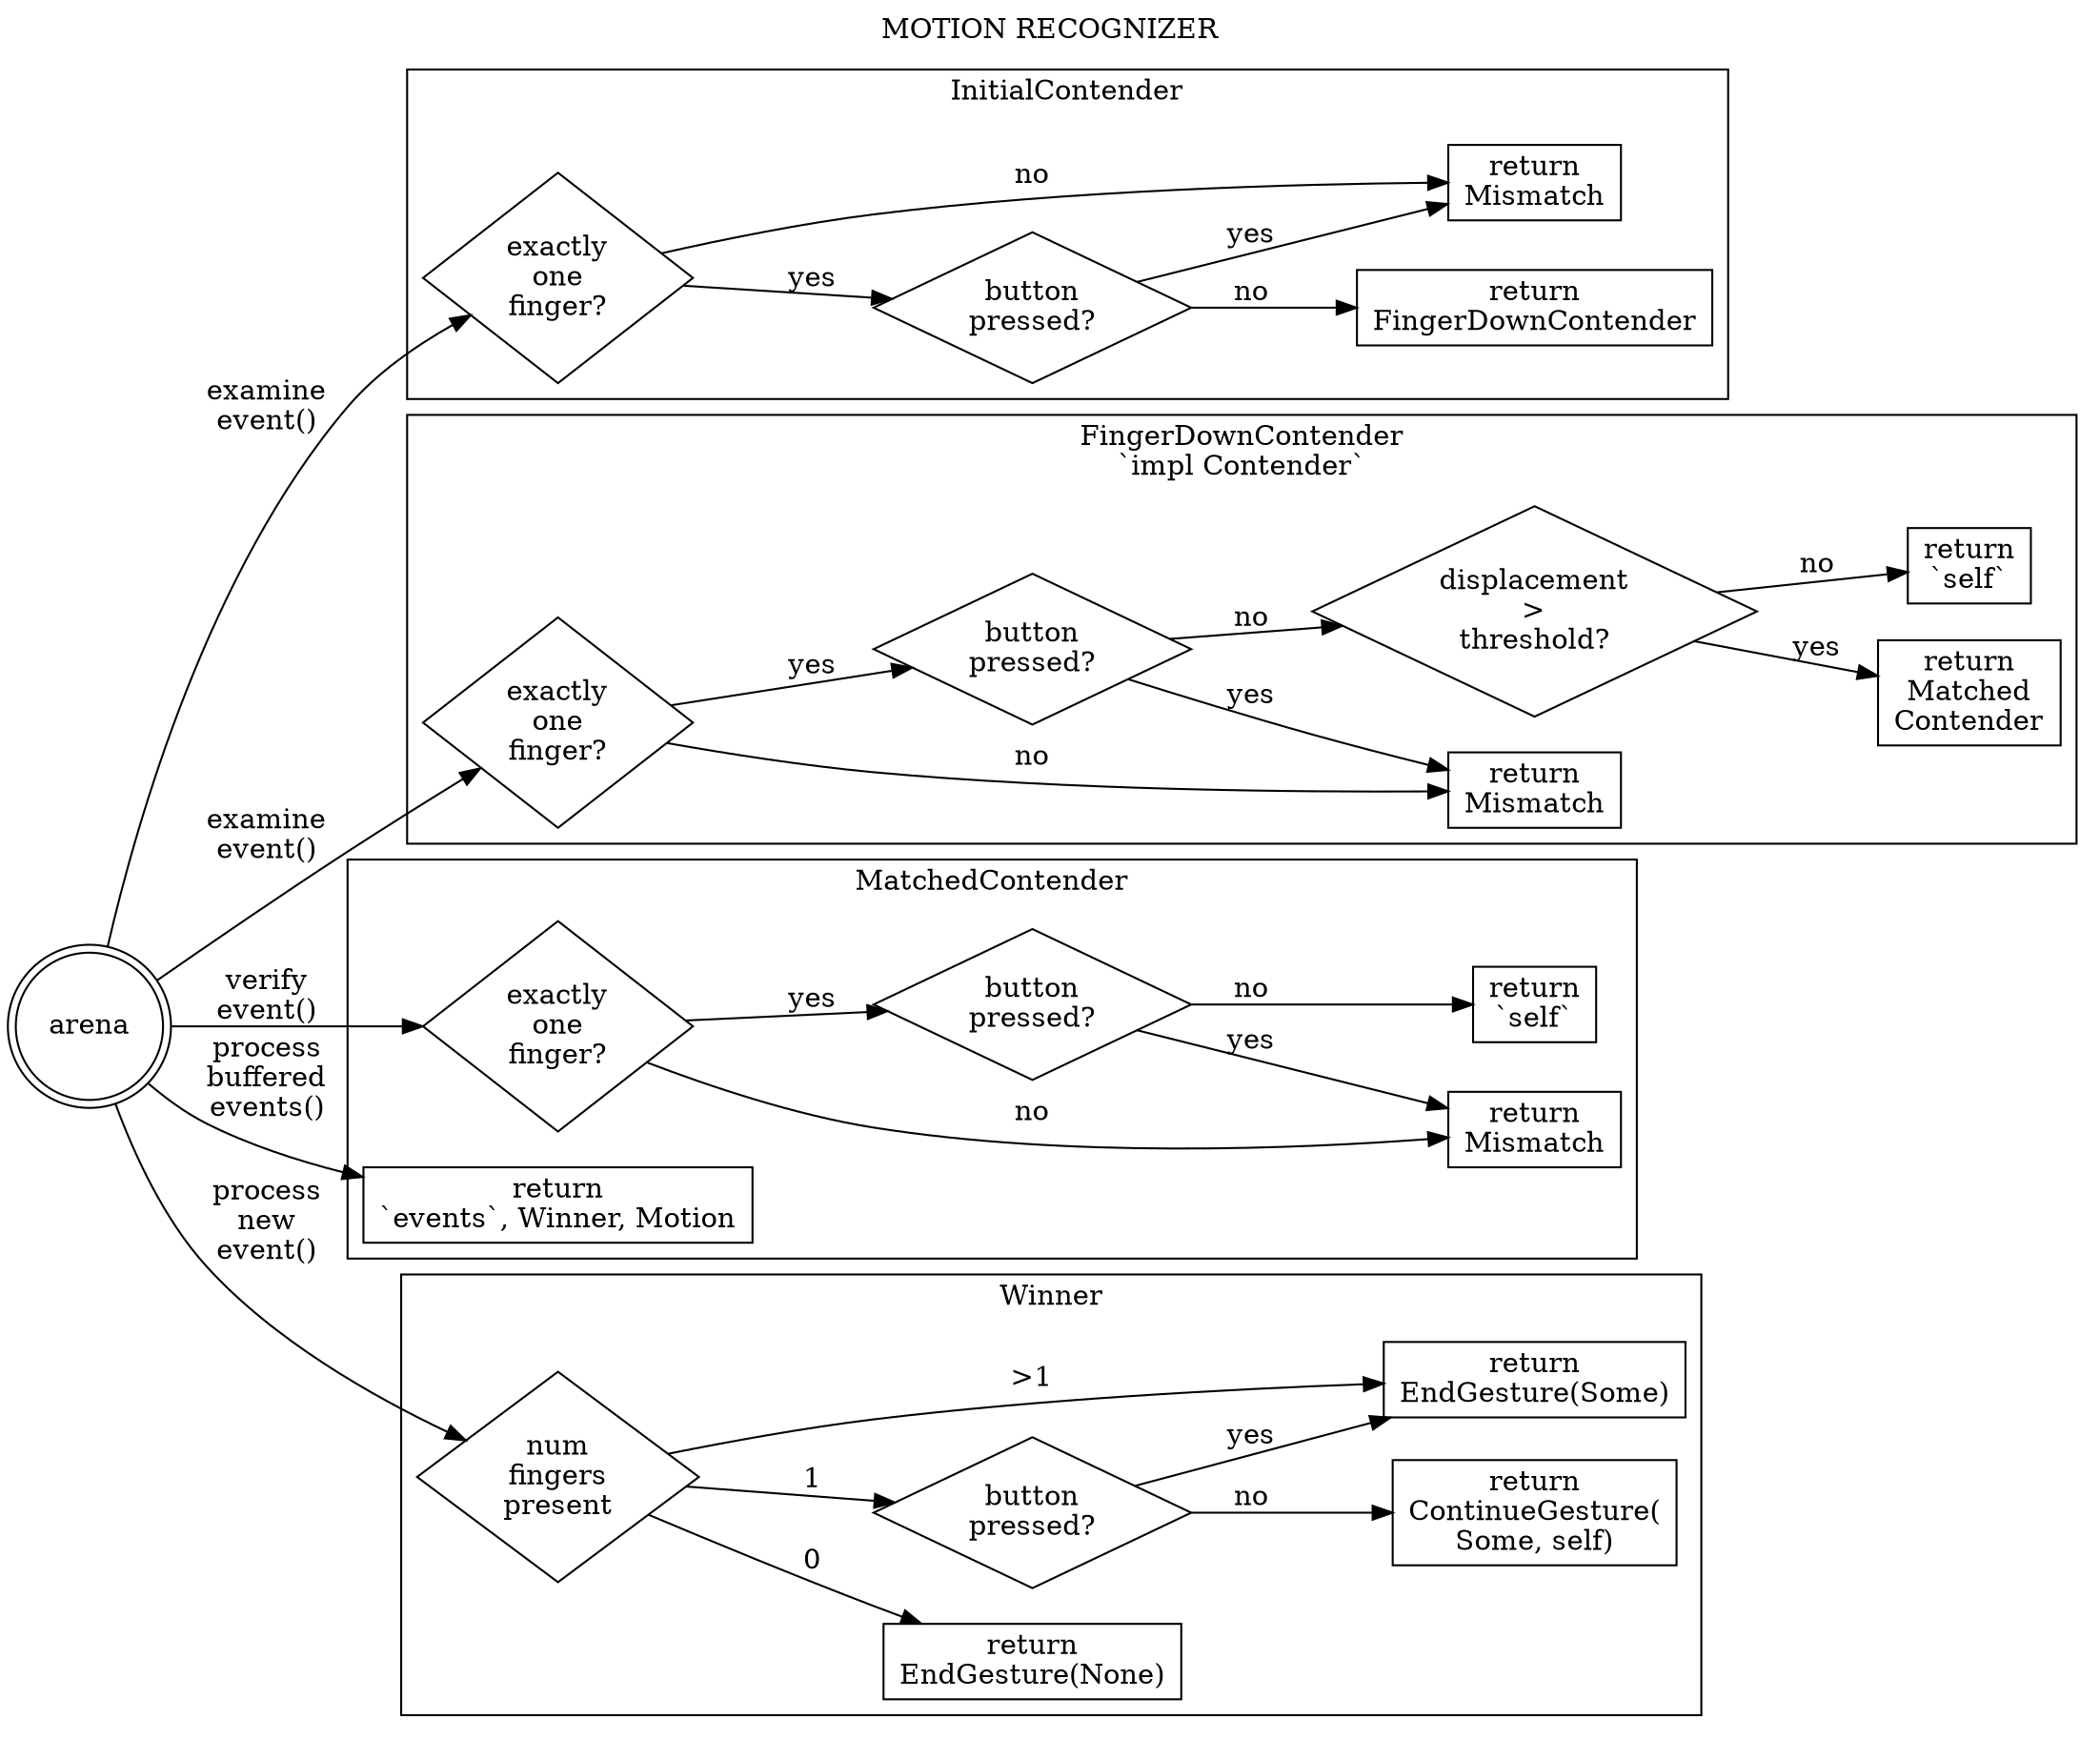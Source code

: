digraph {
  label="MOTION RECOGNIZER" labelloc="t"
  rankdir="LR"

  // The gesture arena, which invokes methods on the various states of the recognizer.
  arena [shape="doublecircle"]

  // `InitialContender` definition.
  arena -> examine_at_initial_contender [label="examine\nevent()"]
  examine_at_initial_contender [shape="diamond" label="exactly\none\nfinger?"]
  examine_at_initial_contender -> examine2_at_initial_contender [label="yes"]
  examine_at_initial_contender -> return_mismatch_at_initial_contender [label="no"]
  examine2_at_initial_contender [shape="diamond" label="button\npressed?"]
  examine2_at_initial_contender -> return_finger_down_contender_at_initial_contender [label="no"]
  examine2_at_initial_contender -> return_mismatch_at_initial_contender [label="yes"]
  return_mismatch_at_initial_contender [shape="rectangle" label="return\nMismatch"]
  return_finger_down_contender_at_initial_contender [shape="rectangle" label="return\nFingerDownContender"]
  subgraph cluster_initial_contender {
    label="InitialContender"
    examine_at_initial_contender
    examine2_at_initial_contender
    return_mismatch_at_initial_contender
    return_finger_down_contender_at_initial_contender
  }

  // How `finger_down_contender` handles examine_event().
  arena -> examine_at_finger_down_contender [label="examine\nevent()"]
  examine_at_finger_down_contender [shape="diamond" label="exactly\none\nfinger?"]
  examine_at_finger_down_contender -> return_mismatch_at_finger_down_contender [label="no"]
  examine_at_finger_down_contender -> examine2_at_finger_down_contender [label="yes"]
  examine2_at_finger_down_contender [shape="diamond" label="button\npressed?"]
  examine2_at_finger_down_contender -> return_mismatch_at_finger_down_contender [label="yes"]
  examine2_at_finger_down_contender -> examine3_at_finger_down_contender [label="no"]
  examine3_at_finger_down_contender [shape="diamond" label="displacement\n>\nthreshold?"]
  examine3_at_finger_down_contender -> return_matched_contender_at_finger_down_contender [label="yes"]
  examine3_at_finger_down_contender -> return_self_at_finger_down_contender [label="no"]
  return_mismatch_at_finger_down_contender [shape="rectangle" label="return\nMismatch"]
  return_matched_contender_at_finger_down_contender [shape="rectangle" label="return\nMatched\nContender"]
  return_self_at_finger_down_contender [shape="rectangle" label="return\n`self`"]
  subgraph cluster_finger_down_contender {
    label="FingerDownContender\n`impl Contender`"
    examine_at_finger_down_contender
    examine2_at_finger_down_contender
    examine3_at_finger_down_contender
    return_mismatch_at_finger_down_contender
    return_matched_contender_at_finger_down_contender
    return_self_at_finger_down_contender
  }

  // Definition of `MatchedContender`
  arena -> verify_at_matched_contender [label="verify\nevent()"]
  verify_at_matched_contender [shape="diamond" label="exactly\none\nfinger?"]
  verify_at_matched_contender -> return_mismatch_at_matched_contender [label="no"]
  verify_at_matched_contender -> examine2_at_matched_contender [label="yes"]
  examine2_at_matched_contender [shape="diamond" label="button\npressed?"]
  examine2_at_matched_contender -> return_mismatch_at_matched_contender [label="yes"]
  examine2_at_matched_contender -> return_self_at_matched_contender [label="no"]
  arena -> return_winner_at_matched_contender [label="process\nbuffered\nevents()"]  
  return_mismatch_at_matched_contender [shape="rectangle" label="return\nMismatch"]
  return_self_at_matched_contender [shape="rectangle" label="return\n`self`"]
  return_winner_at_matched_contender [shape="rectangle" label="return\n`events`, Winner, Motion"]
  subgraph cluster_matched_contender {
    label="MatchedContender"
    verify_at_matched_contender
    examine2_at_matched_contender
    return_mismatch_at_matched_contender
    return_self_at_matched_contender
    return_winner_at_matched_contender
  }

  // Definition of `Winner`
  arena -> process_at_winner [label="process\nnew\nevent()"]
  process_at_winner -> return_end_without_event_at_winner [label="0"]
  process_at_winner [shape="diamond" label="num\nfingers\npresent"]
  process_at_winner -> process2_at_winner [label="1"]
  process_at_winner -> return_end_with_event_at_winner [label=">1"]
  process2_at_winner [shape="diamond" label="button\npressed?"]
  process2_at_winner -> return_end_with_event_at_winner [label="yes"]
  process2_at_winner -> return_continue_with_event_at_winner [label="no"]
  return_end_without_event_at_winner [shape="rectangle" label="return\nEndGesture(None)"]
  return_end_with_event_at_winner [shape="rectangle" label="return\nEndGesture(Some)"]
  return_continue_with_event_at_winner [shape="rectangle" label="return\nContinueGesture(\nSome, self)"]
  subgraph cluster_winner {
    label="Winner"
    process_at_winner
    process2_at_winner
    return_end_without_event_at_winner
    return_end_with_event_at_winner
    return_continue_with_event_at_winner
  }
}

